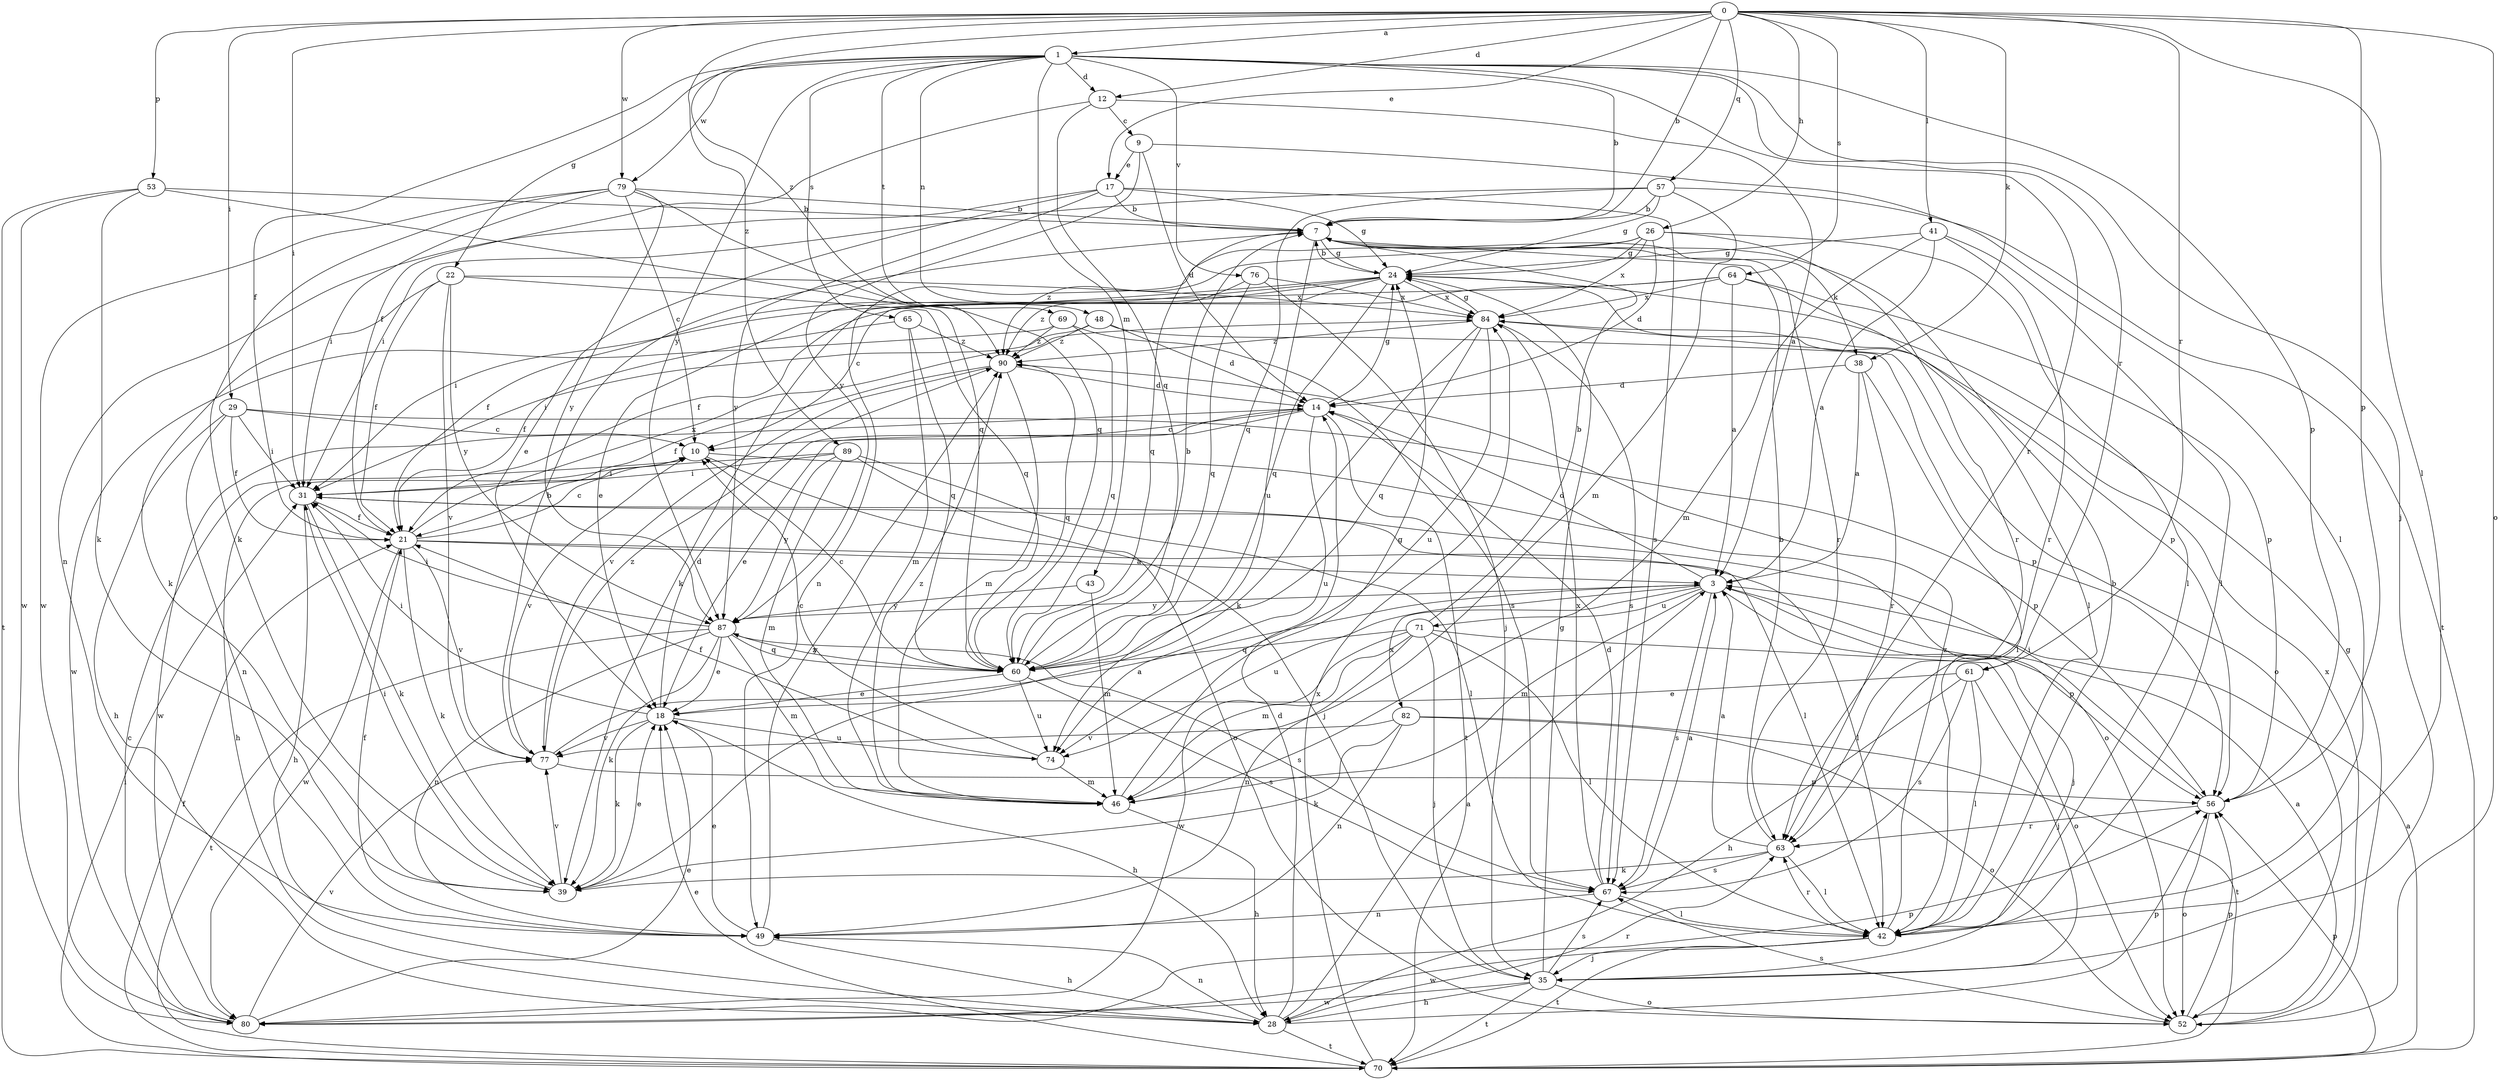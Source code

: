strict digraph  {
0;
1;
3;
7;
9;
10;
12;
14;
17;
18;
21;
22;
24;
26;
28;
29;
31;
35;
38;
39;
41;
42;
43;
46;
48;
49;
52;
53;
56;
57;
60;
61;
63;
64;
65;
67;
69;
70;
71;
74;
76;
77;
79;
80;
82;
84;
87;
89;
90;
0 -> 1  [label=a];
0 -> 7  [label=b];
0 -> 12  [label=d];
0 -> 17  [label=e];
0 -> 26  [label=h];
0 -> 29  [label=i];
0 -> 31  [label=i];
0 -> 38  [label=k];
0 -> 41  [label=l];
0 -> 42  [label=l];
0 -> 52  [label=o];
0 -> 53  [label=p];
0 -> 56  [label=p];
0 -> 57  [label=q];
0 -> 61  [label=r];
0 -> 64  [label=s];
0 -> 79  [label=w];
0 -> 89  [label=z];
0 -> 90  [label=z];
1 -> 7  [label=b];
1 -> 12  [label=d];
1 -> 21  [label=f];
1 -> 22  [label=g];
1 -> 35  [label=j];
1 -> 43  [label=m];
1 -> 48  [label=n];
1 -> 56  [label=p];
1 -> 61  [label=r];
1 -> 63  [label=r];
1 -> 65  [label=s];
1 -> 69  [label=t];
1 -> 76  [label=v];
1 -> 79  [label=w];
1 -> 87  [label=y];
3 -> 14  [label=d];
3 -> 35  [label=j];
3 -> 46  [label=m];
3 -> 56  [label=p];
3 -> 67  [label=s];
3 -> 71  [label=u];
3 -> 74  [label=u];
3 -> 82  [label=x];
3 -> 87  [label=y];
7 -> 24  [label=g];
7 -> 38  [label=k];
7 -> 60  [label=q];
7 -> 63  [label=r];
7 -> 74  [label=u];
9 -> 14  [label=d];
9 -> 17  [label=e];
9 -> 42  [label=l];
9 -> 87  [label=y];
10 -> 31  [label=i];
10 -> 35  [label=j];
10 -> 52  [label=o];
10 -> 77  [label=v];
12 -> 3  [label=a];
12 -> 9  [label=c];
12 -> 21  [label=f];
12 -> 60  [label=q];
14 -> 10  [label=c];
14 -> 18  [label=e];
14 -> 24  [label=g];
14 -> 70  [label=t];
14 -> 74  [label=u];
14 -> 80  [label=w];
17 -> 7  [label=b];
17 -> 18  [label=e];
17 -> 24  [label=g];
17 -> 49  [label=n];
17 -> 67  [label=s];
17 -> 87  [label=y];
18 -> 14  [label=d];
18 -> 28  [label=h];
18 -> 31  [label=i];
18 -> 39  [label=k];
18 -> 74  [label=u];
18 -> 77  [label=v];
21 -> 3  [label=a];
21 -> 10  [label=c];
21 -> 39  [label=k];
21 -> 42  [label=l];
21 -> 77  [label=v];
21 -> 80  [label=w];
21 -> 84  [label=x];
22 -> 21  [label=f];
22 -> 39  [label=k];
22 -> 60  [label=q];
22 -> 77  [label=v];
22 -> 84  [label=x];
22 -> 87  [label=y];
24 -> 7  [label=b];
24 -> 10  [label=c];
24 -> 18  [label=e];
24 -> 21  [label=f];
24 -> 39  [label=k];
24 -> 56  [label=p];
24 -> 60  [label=q];
24 -> 84  [label=x];
26 -> 14  [label=d];
26 -> 24  [label=g];
26 -> 42  [label=l];
26 -> 49  [label=n];
26 -> 63  [label=r];
26 -> 84  [label=x];
26 -> 90  [label=z];
28 -> 3  [label=a];
28 -> 14  [label=d];
28 -> 49  [label=n];
28 -> 56  [label=p];
28 -> 63  [label=r];
28 -> 70  [label=t];
29 -> 10  [label=c];
29 -> 21  [label=f];
29 -> 28  [label=h];
29 -> 31  [label=i];
29 -> 49  [label=n];
29 -> 56  [label=p];
31 -> 21  [label=f];
31 -> 28  [label=h];
31 -> 39  [label=k];
31 -> 42  [label=l];
35 -> 24  [label=g];
35 -> 28  [label=h];
35 -> 52  [label=o];
35 -> 67  [label=s];
35 -> 70  [label=t];
35 -> 80  [label=w];
38 -> 3  [label=a];
38 -> 14  [label=d];
38 -> 42  [label=l];
38 -> 63  [label=r];
39 -> 18  [label=e];
39 -> 31  [label=i];
39 -> 77  [label=v];
41 -> 3  [label=a];
41 -> 24  [label=g];
41 -> 42  [label=l];
41 -> 46  [label=m];
41 -> 63  [label=r];
42 -> 7  [label=b];
42 -> 35  [label=j];
42 -> 63  [label=r];
42 -> 70  [label=t];
42 -> 80  [label=w];
42 -> 90  [label=z];
43 -> 46  [label=m];
43 -> 87  [label=y];
46 -> 24  [label=g];
46 -> 28  [label=h];
46 -> 90  [label=z];
48 -> 14  [label=d];
48 -> 31  [label=i];
48 -> 56  [label=p];
48 -> 90  [label=z];
49 -> 18  [label=e];
49 -> 21  [label=f];
49 -> 28  [label=h];
49 -> 90  [label=z];
52 -> 3  [label=a];
52 -> 24  [label=g];
52 -> 56  [label=p];
52 -> 67  [label=s];
52 -> 84  [label=x];
53 -> 7  [label=b];
53 -> 39  [label=k];
53 -> 60  [label=q];
53 -> 70  [label=t];
53 -> 80  [label=w];
56 -> 31  [label=i];
56 -> 52  [label=o];
56 -> 63  [label=r];
57 -> 7  [label=b];
57 -> 24  [label=g];
57 -> 31  [label=i];
57 -> 46  [label=m];
57 -> 60  [label=q];
57 -> 70  [label=t];
60 -> 7  [label=b];
60 -> 10  [label=c];
60 -> 18  [label=e];
60 -> 67  [label=s];
60 -> 74  [label=u];
60 -> 87  [label=y];
61 -> 18  [label=e];
61 -> 28  [label=h];
61 -> 35  [label=j];
61 -> 42  [label=l];
61 -> 67  [label=s];
63 -> 3  [label=a];
63 -> 7  [label=b];
63 -> 39  [label=k];
63 -> 42  [label=l];
63 -> 67  [label=s];
64 -> 3  [label=a];
64 -> 21  [label=f];
64 -> 31  [label=i];
64 -> 42  [label=l];
64 -> 56  [label=p];
64 -> 84  [label=x];
65 -> 21  [label=f];
65 -> 46  [label=m];
65 -> 60  [label=q];
65 -> 90  [label=z];
67 -> 3  [label=a];
67 -> 14  [label=d];
67 -> 42  [label=l];
67 -> 49  [label=n];
67 -> 84  [label=x];
69 -> 60  [label=q];
69 -> 67  [label=s];
69 -> 80  [label=w];
69 -> 90  [label=z];
70 -> 3  [label=a];
70 -> 18  [label=e];
70 -> 21  [label=f];
70 -> 31  [label=i];
70 -> 56  [label=p];
70 -> 84  [label=x];
71 -> 7  [label=b];
71 -> 35  [label=j];
71 -> 42  [label=l];
71 -> 46  [label=m];
71 -> 49  [label=n];
71 -> 52  [label=o];
71 -> 60  [label=q];
71 -> 80  [label=w];
74 -> 10  [label=c];
74 -> 21  [label=f];
74 -> 46  [label=m];
76 -> 35  [label=j];
76 -> 60  [label=q];
76 -> 84  [label=x];
76 -> 90  [label=z];
77 -> 3  [label=a];
77 -> 7  [label=b];
77 -> 56  [label=p];
77 -> 90  [label=z];
79 -> 7  [label=b];
79 -> 10  [label=c];
79 -> 31  [label=i];
79 -> 39  [label=k];
79 -> 60  [label=q];
79 -> 80  [label=w];
79 -> 87  [label=y];
80 -> 10  [label=c];
80 -> 18  [label=e];
80 -> 56  [label=p];
80 -> 77  [label=v];
82 -> 39  [label=k];
82 -> 49  [label=n];
82 -> 52  [label=o];
82 -> 70  [label=t];
82 -> 77  [label=v];
84 -> 24  [label=g];
84 -> 39  [label=k];
84 -> 52  [label=o];
84 -> 60  [label=q];
84 -> 67  [label=s];
84 -> 74  [label=u];
84 -> 90  [label=z];
87 -> 18  [label=e];
87 -> 31  [label=i];
87 -> 39  [label=k];
87 -> 46  [label=m];
87 -> 49  [label=n];
87 -> 60  [label=q];
87 -> 67  [label=s];
87 -> 70  [label=t];
89 -> 28  [label=h];
89 -> 31  [label=i];
89 -> 42  [label=l];
89 -> 46  [label=m];
89 -> 52  [label=o];
89 -> 87  [label=y];
90 -> 14  [label=d];
90 -> 21  [label=f];
90 -> 46  [label=m];
90 -> 60  [label=q];
90 -> 77  [label=v];
}
